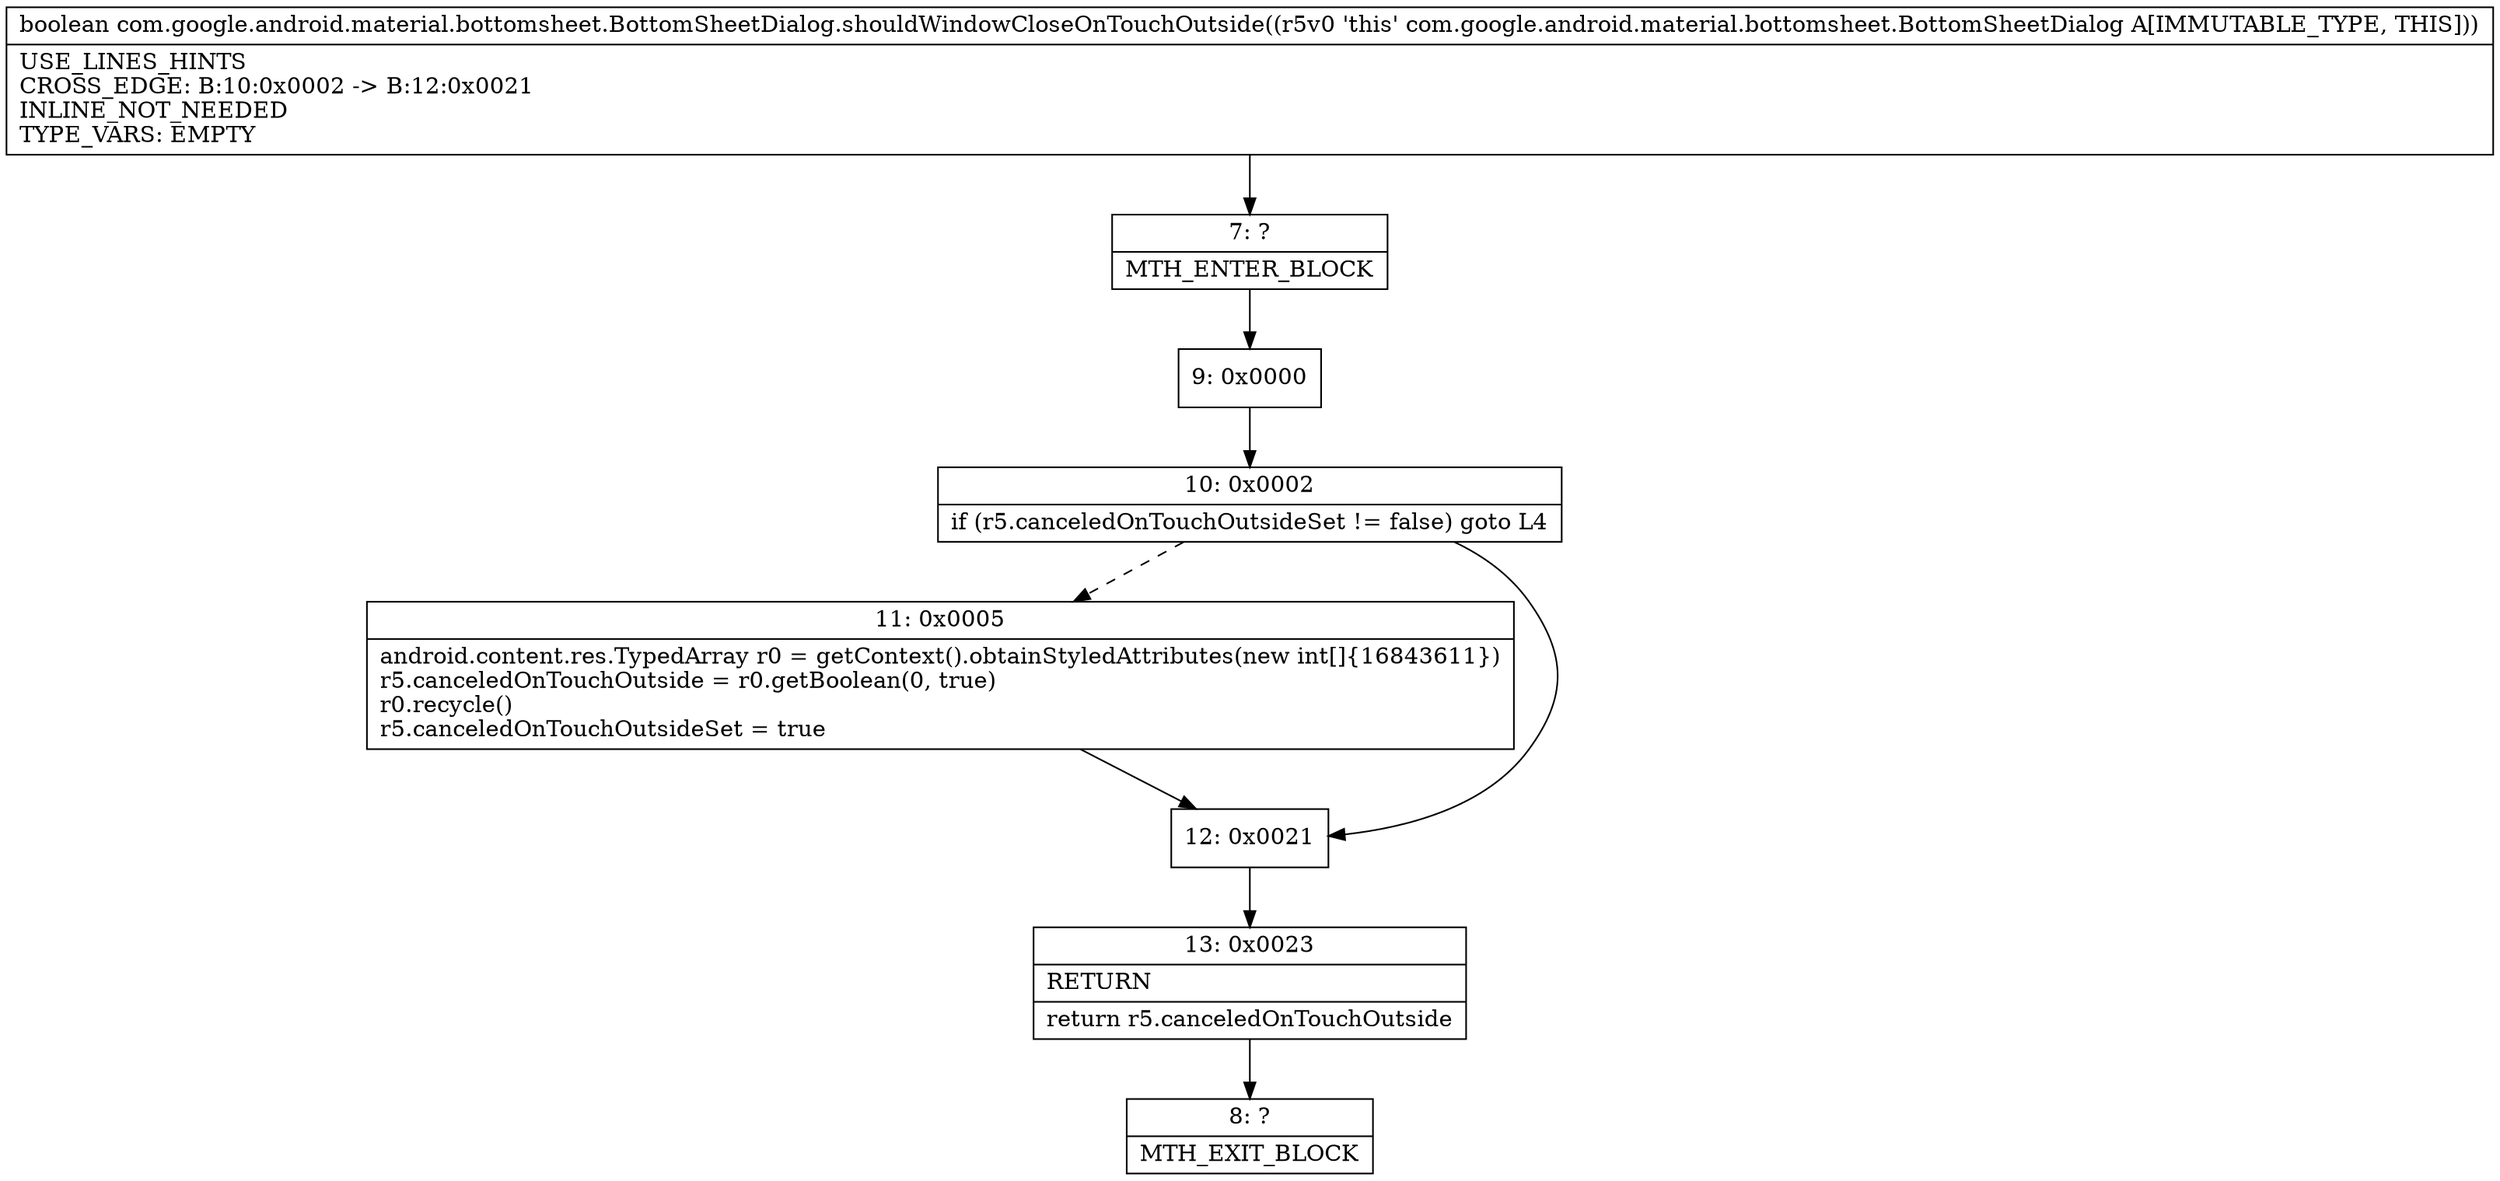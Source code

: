 digraph "CFG forcom.google.android.material.bottomsheet.BottomSheetDialog.shouldWindowCloseOnTouchOutside()Z" {
Node_7 [shape=record,label="{7\:\ ?|MTH_ENTER_BLOCK\l}"];
Node_9 [shape=record,label="{9\:\ 0x0000}"];
Node_10 [shape=record,label="{10\:\ 0x0002|if (r5.canceledOnTouchOutsideSet != false) goto L4\l}"];
Node_11 [shape=record,label="{11\:\ 0x0005|android.content.res.TypedArray r0 = getContext().obtainStyledAttributes(new int[]\{16843611\})\lr5.canceledOnTouchOutside = r0.getBoolean(0, true)\lr0.recycle()\lr5.canceledOnTouchOutsideSet = true\l}"];
Node_12 [shape=record,label="{12\:\ 0x0021}"];
Node_13 [shape=record,label="{13\:\ 0x0023|RETURN\l|return r5.canceledOnTouchOutside\l}"];
Node_8 [shape=record,label="{8\:\ ?|MTH_EXIT_BLOCK\l}"];
MethodNode[shape=record,label="{boolean com.google.android.material.bottomsheet.BottomSheetDialog.shouldWindowCloseOnTouchOutside((r5v0 'this' com.google.android.material.bottomsheet.BottomSheetDialog A[IMMUTABLE_TYPE, THIS]))  | USE_LINES_HINTS\lCROSS_EDGE: B:10:0x0002 \-\> B:12:0x0021\lINLINE_NOT_NEEDED\lTYPE_VARS: EMPTY\l}"];
MethodNode -> Node_7;Node_7 -> Node_9;
Node_9 -> Node_10;
Node_10 -> Node_11[style=dashed];
Node_10 -> Node_12;
Node_11 -> Node_12;
Node_12 -> Node_13;
Node_13 -> Node_8;
}

